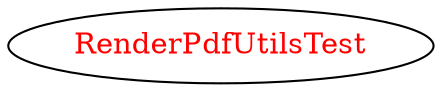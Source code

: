 digraph dependencyGraph {
 concentrate=true;
 ranksep="2.0";
 rankdir="LR"; 
 splines="ortho";
"RenderPdfUtilsTest" [fontcolor="red"];
}